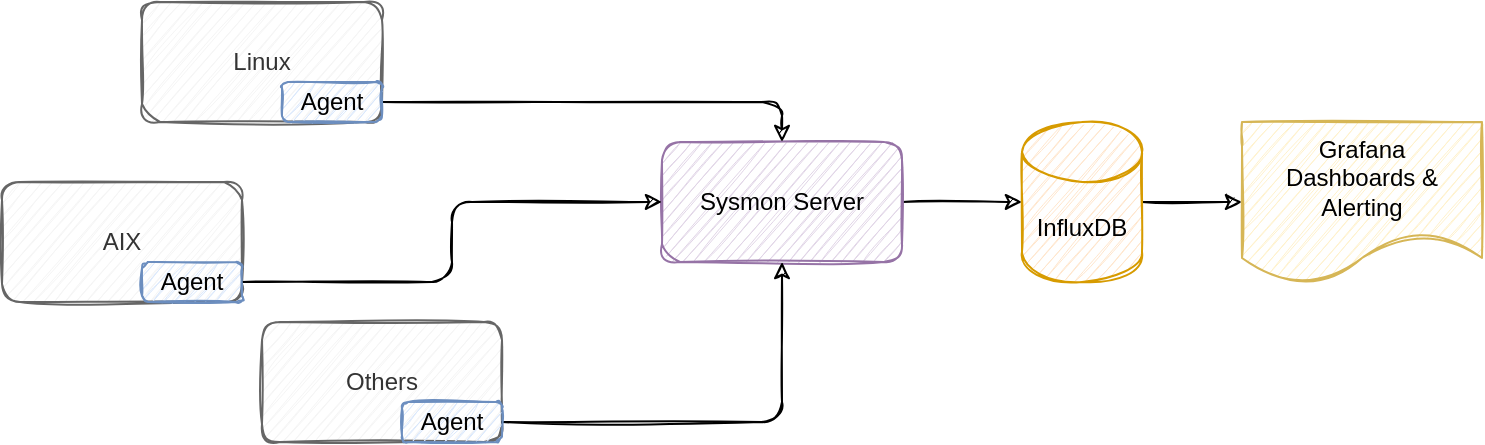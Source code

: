 <mxfile version="16.5.1" type="device"><diagram id="JBJC25AnoTCSJF4dnfuA" name="Page-1"><mxGraphModel dx="1422" dy="873" grid="1" gridSize="10" guides="1" tooltips="1" connect="1" arrows="1" fold="1" page="1" pageScale="1" pageWidth="1169" pageHeight="827" math="0" shadow="0"><root><mxCell id="0"/><mxCell id="1" parent="0"/><mxCell id="n2YpyNFSe_BwzrgFeqL7-1" value="Linux" style="rounded=1;whiteSpace=wrap;html=1;sketch=1;fillColor=#f5f5f5;fontColor=#333333;strokeColor=#666666;" vertex="1" parent="1"><mxGeometry x="250" y="50" width="120" height="60" as="geometry"/></mxCell><mxCell id="n2YpyNFSe_BwzrgFeqL7-2" value="AIX" style="rounded=1;whiteSpace=wrap;html=1;sketch=1;fillColor=#f5f5f5;fontColor=#333333;strokeColor=#666666;" vertex="1" parent="1"><mxGeometry x="180" y="140" width="120" height="60" as="geometry"/></mxCell><mxCell id="n2YpyNFSe_BwzrgFeqL7-6" style="edgeStyle=orthogonalEdgeStyle;rounded=1;orthogonalLoop=1;jettySize=auto;html=1;sketch=1;" edge="1" parent="1" source="n2YpyNFSe_BwzrgFeqL7-3" target="n2YpyNFSe_BwzrgFeqL7-4"><mxGeometry relative="1" as="geometry"/></mxCell><mxCell id="n2YpyNFSe_BwzrgFeqL7-3" value="Sysmon Server" style="rounded=1;whiteSpace=wrap;html=1;sketch=1;fillColor=#e1d5e7;strokeColor=#9673a6;" vertex="1" parent="1"><mxGeometry x="510" y="120" width="120" height="60" as="geometry"/></mxCell><mxCell id="n2YpyNFSe_BwzrgFeqL7-7" style="edgeStyle=orthogonalEdgeStyle;rounded=1;orthogonalLoop=1;jettySize=auto;html=1;sketch=1;" edge="1" parent="1" source="n2YpyNFSe_BwzrgFeqL7-4" target="n2YpyNFSe_BwzrgFeqL7-5"><mxGeometry relative="1" as="geometry"/></mxCell><mxCell id="n2YpyNFSe_BwzrgFeqL7-4" value="InfluxDB" style="shape=cylinder3;whiteSpace=wrap;html=1;boundedLbl=1;backgroundOutline=1;size=15;sketch=1;fillColor=#ffe6cc;strokeColor=#d79b00;" vertex="1" parent="1"><mxGeometry x="690" y="110" width="60" height="80" as="geometry"/></mxCell><mxCell id="n2YpyNFSe_BwzrgFeqL7-5" value="Grafana&lt;br&gt;Dashboards &amp;amp; Alerting" style="shape=document;whiteSpace=wrap;html=1;boundedLbl=1;sketch=1;fillColor=#fff2cc;strokeColor=#d6b656;" vertex="1" parent="1"><mxGeometry x="800" y="110" width="120" height="80" as="geometry"/></mxCell><mxCell id="n2YpyNFSe_BwzrgFeqL7-8" value="Others" style="rounded=1;whiteSpace=wrap;html=1;sketch=1;fillColor=#f5f5f5;fontColor=#333333;strokeColor=#666666;" vertex="1" parent="1"><mxGeometry x="310" y="210" width="120" height="60" as="geometry"/></mxCell><mxCell id="n2YpyNFSe_BwzrgFeqL7-17" style="edgeStyle=orthogonalEdgeStyle;rounded=1;sketch=1;orthogonalLoop=1;jettySize=auto;html=1;" edge="1" parent="1" source="n2YpyNFSe_BwzrgFeqL7-9" target="n2YpyNFSe_BwzrgFeqL7-3"><mxGeometry relative="1" as="geometry"/></mxCell><mxCell id="n2YpyNFSe_BwzrgFeqL7-9" value="Agent" style="rounded=1;whiteSpace=wrap;html=1;fillColor=#dae8fc;strokeColor=#6c8ebf;sketch=1;" vertex="1" parent="1"><mxGeometry x="320" y="90" width="50" height="20" as="geometry"/></mxCell><mxCell id="n2YpyNFSe_BwzrgFeqL7-15" style="edgeStyle=orthogonalEdgeStyle;rounded=1;sketch=1;orthogonalLoop=1;jettySize=auto;html=1;" edge="1" parent="1" source="n2YpyNFSe_BwzrgFeqL7-10" target="n2YpyNFSe_BwzrgFeqL7-3"><mxGeometry relative="1" as="geometry"/></mxCell><mxCell id="n2YpyNFSe_BwzrgFeqL7-10" value="Agent" style="rounded=1;whiteSpace=wrap;html=1;fillColor=#dae8fc;strokeColor=#6c8ebf;sketch=1;" vertex="1" parent="1"><mxGeometry x="250" y="180" width="50" height="20" as="geometry"/></mxCell><mxCell id="n2YpyNFSe_BwzrgFeqL7-16" style="edgeStyle=orthogonalEdgeStyle;rounded=1;sketch=1;orthogonalLoop=1;jettySize=auto;html=1;" edge="1" parent="1" source="n2YpyNFSe_BwzrgFeqL7-11" target="n2YpyNFSe_BwzrgFeqL7-3"><mxGeometry relative="1" as="geometry"/></mxCell><mxCell id="n2YpyNFSe_BwzrgFeqL7-11" value="Agent" style="rounded=1;whiteSpace=wrap;html=1;fillColor=#dae8fc;strokeColor=#6c8ebf;sketch=1;" vertex="1" parent="1"><mxGeometry x="380" y="250" width="50" height="20" as="geometry"/></mxCell></root></mxGraphModel></diagram></mxfile>